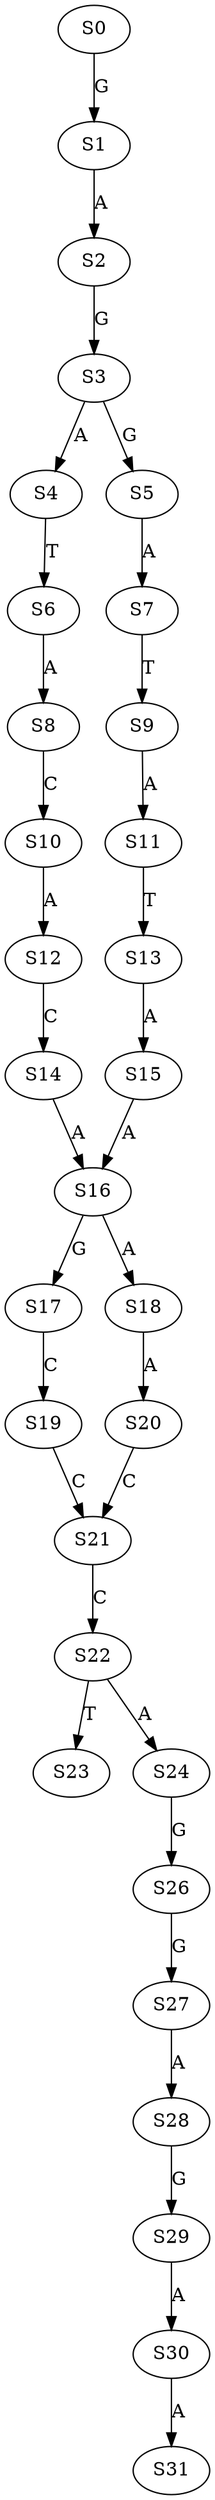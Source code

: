 strict digraph  {
	S0 -> S1 [ label = G ];
	S1 -> S2 [ label = A ];
	S2 -> S3 [ label = G ];
	S3 -> S4 [ label = A ];
	S3 -> S5 [ label = G ];
	S4 -> S6 [ label = T ];
	S5 -> S7 [ label = A ];
	S6 -> S8 [ label = A ];
	S7 -> S9 [ label = T ];
	S8 -> S10 [ label = C ];
	S9 -> S11 [ label = A ];
	S10 -> S12 [ label = A ];
	S11 -> S13 [ label = T ];
	S12 -> S14 [ label = C ];
	S13 -> S15 [ label = A ];
	S14 -> S16 [ label = A ];
	S15 -> S16 [ label = A ];
	S16 -> S17 [ label = G ];
	S16 -> S18 [ label = A ];
	S17 -> S19 [ label = C ];
	S18 -> S20 [ label = A ];
	S19 -> S21 [ label = C ];
	S20 -> S21 [ label = C ];
	S21 -> S22 [ label = C ];
	S22 -> S23 [ label = T ];
	S22 -> S24 [ label = A ];
	S24 -> S26 [ label = G ];
	S26 -> S27 [ label = G ];
	S27 -> S28 [ label = A ];
	S28 -> S29 [ label = G ];
	S29 -> S30 [ label = A ];
	S30 -> S31 [ label = A ];
}
